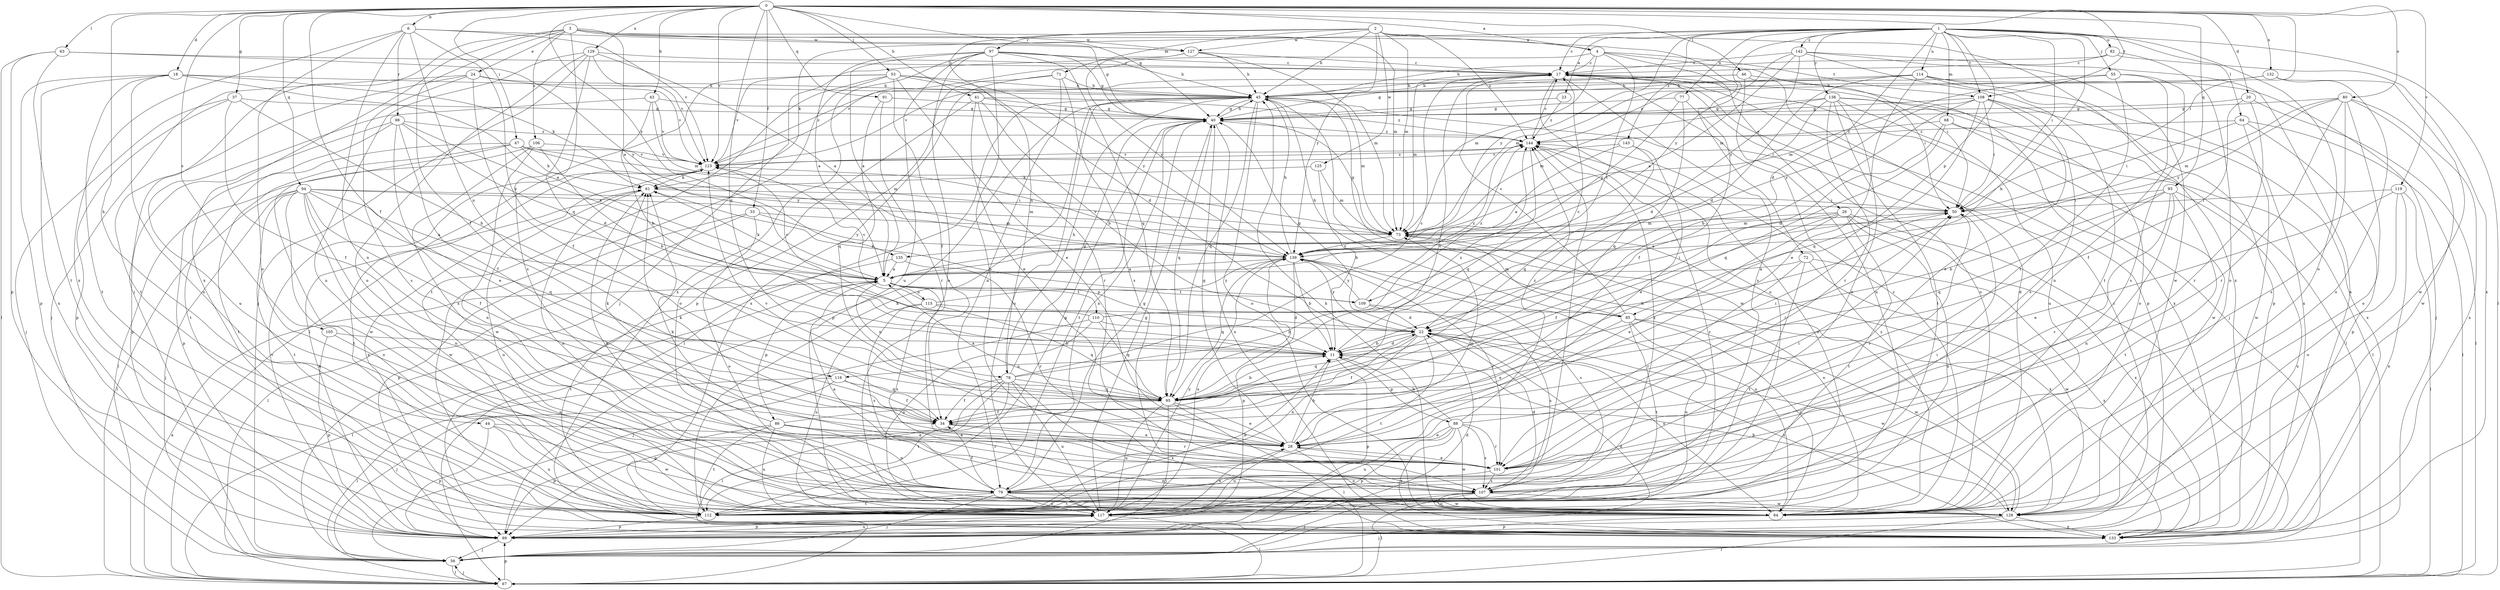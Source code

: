 strict digraph  {
0;
1;
2;
3;
4;
5;
6;
11;
17;
18;
20;
22;
23;
24;
26;
28;
33;
34;
37;
40;
41;
43;
44;
45;
46;
47;
50;
53;
55;
56;
61;
63;
64;
67;
68;
71;
72;
73;
77;
78;
79;
80;
82;
84;
85;
86;
88;
89;
91;
93;
94;
95;
97;
98;
101;
105;
106;
107;
108;
109;
110;
112;
114;
115;
116;
117;
119;
123;
125;
127;
128;
129;
132;
133;
135;
138;
139;
142;
143;
144;
0 -> 4  [label=a];
0 -> 6  [label=b];
0 -> 18  [label=d];
0 -> 20  [label=d];
0 -> 33  [label=f];
0 -> 34  [label=f];
0 -> 37  [label=g];
0 -> 40  [label=g];
0 -> 41  [label=h];
0 -> 43  [label=h];
0 -> 44  [label=h];
0 -> 46  [label=i];
0 -> 47  [label=i];
0 -> 50  [label=i];
0 -> 53  [label=j];
0 -> 63  [label=l];
0 -> 80  [label=o];
0 -> 91  [label=q];
0 -> 93  [label=q];
0 -> 94  [label=q];
0 -> 95  [label=q];
0 -> 105  [label=s];
0 -> 108  [label=t];
0 -> 119  [label=v];
0 -> 123  [label=v];
0 -> 129  [label=x];
0 -> 132  [label=x];
0 -> 135  [label=y];
1 -> 11  [label=b];
1 -> 17  [label=c];
1 -> 22  [label=d];
1 -> 23  [label=e];
1 -> 50  [label=i];
1 -> 55  [label=j];
1 -> 61  [label=k];
1 -> 64  [label=l];
1 -> 67  [label=l];
1 -> 68  [label=m];
1 -> 77  [label=n];
1 -> 82  [label=o];
1 -> 84  [label=o];
1 -> 85  [label=p];
1 -> 108  [label=t];
1 -> 114  [label=u];
1 -> 135  [label=y];
1 -> 138  [label=y];
1 -> 139  [label=y];
1 -> 142  [label=z];
1 -> 143  [label=z];
2 -> 45  [label=h];
2 -> 71  [label=m];
2 -> 72  [label=m];
2 -> 73  [label=m];
2 -> 78  [label=n];
2 -> 97  [label=r];
2 -> 125  [label=w];
2 -> 127  [label=w];
2 -> 133  [label=x];
2 -> 139  [label=y];
2 -> 144  [label=z];
3 -> 4  [label=a];
3 -> 5  [label=a];
3 -> 24  [label=e];
3 -> 34  [label=f];
3 -> 40  [label=g];
3 -> 56  [label=j];
3 -> 73  [label=m];
3 -> 95  [label=q];
3 -> 106  [label=s];
3 -> 127  [label=w];
3 -> 133  [label=x];
4 -> 17  [label=c];
4 -> 26  [label=e];
4 -> 50  [label=i];
4 -> 73  [label=m];
4 -> 108  [label=t];
4 -> 109  [label=t];
4 -> 123  [label=v];
5 -> 61  [label=k];
5 -> 67  [label=l];
5 -> 78  [label=n];
5 -> 85  [label=p];
5 -> 86  [label=p];
5 -> 107  [label=s];
5 -> 109  [label=t];
5 -> 110  [label=t];
5 -> 115  [label=u];
6 -> 11  [label=b];
6 -> 79  [label=n];
6 -> 84  [label=o];
6 -> 98  [label=r];
6 -> 116  [label=u];
6 -> 123  [label=v];
6 -> 127  [label=w];
6 -> 133  [label=x];
11 -> 17  [label=c];
11 -> 22  [label=d];
11 -> 88  [label=p];
11 -> 89  [label=p];
11 -> 116  [label=u];
17 -> 45  [label=h];
17 -> 50  [label=i];
17 -> 56  [label=j];
17 -> 73  [label=m];
17 -> 84  [label=o];
17 -> 89  [label=p];
17 -> 107  [label=s];
17 -> 117  [label=u];
18 -> 5  [label=a];
18 -> 45  [label=h];
18 -> 61  [label=k];
18 -> 89  [label=p];
18 -> 112  [label=t];
18 -> 117  [label=u];
18 -> 133  [label=x];
20 -> 34  [label=f];
20 -> 40  [label=g];
20 -> 67  [label=l];
20 -> 101  [label=r];
22 -> 11  [label=b];
22 -> 34  [label=f];
22 -> 40  [label=g];
22 -> 79  [label=n];
22 -> 84  [label=o];
22 -> 95  [label=q];
22 -> 112  [label=t];
22 -> 128  [label=w];
22 -> 133  [label=x];
22 -> 139  [label=y];
23 -> 40  [label=g];
23 -> 144  [label=z];
24 -> 34  [label=f];
24 -> 45  [label=h];
24 -> 56  [label=j];
24 -> 107  [label=s];
24 -> 112  [label=t];
24 -> 123  [label=v];
26 -> 5  [label=a];
26 -> 28  [label=e];
26 -> 34  [label=f];
26 -> 56  [label=j];
26 -> 73  [label=m];
26 -> 112  [label=t];
26 -> 117  [label=u];
26 -> 133  [label=x];
28 -> 11  [label=b];
28 -> 40  [label=g];
28 -> 61  [label=k];
28 -> 73  [label=m];
28 -> 84  [label=o];
28 -> 101  [label=r];
28 -> 117  [label=u];
28 -> 123  [label=v];
33 -> 67  [label=l];
33 -> 73  [label=m];
33 -> 84  [label=o];
33 -> 89  [label=p];
33 -> 139  [label=y];
34 -> 28  [label=e];
34 -> 101  [label=r];
37 -> 11  [label=b];
37 -> 34  [label=f];
37 -> 40  [label=g];
37 -> 56  [label=j];
37 -> 89  [label=p];
40 -> 45  [label=h];
40 -> 79  [label=n];
40 -> 95  [label=q];
40 -> 112  [label=t];
40 -> 133  [label=x];
40 -> 144  [label=z];
41 -> 11  [label=b];
41 -> 28  [label=e];
41 -> 40  [label=g];
41 -> 84  [label=o];
41 -> 101  [label=r];
41 -> 144  [label=z];
43 -> 11  [label=b];
43 -> 40  [label=g];
43 -> 73  [label=m];
43 -> 117  [label=u];
43 -> 123  [label=v];
44 -> 28  [label=e];
44 -> 89  [label=p];
44 -> 117  [label=u];
44 -> 128  [label=w];
45 -> 40  [label=g];
45 -> 50  [label=i];
45 -> 67  [label=l];
45 -> 73  [label=m];
45 -> 84  [label=o];
45 -> 89  [label=p];
45 -> 95  [label=q];
45 -> 117  [label=u];
45 -> 128  [label=w];
46 -> 40  [label=g];
46 -> 45  [label=h];
46 -> 117  [label=u];
46 -> 133  [label=x];
46 -> 84  [label=d];
47 -> 61  [label=k];
47 -> 73  [label=m];
47 -> 89  [label=p];
47 -> 112  [label=t];
47 -> 123  [label=v];
47 -> 128  [label=w];
47 -> 139  [label=y];
50 -> 73  [label=m];
50 -> 101  [label=r];
53 -> 22  [label=d];
53 -> 28  [label=e];
53 -> 34  [label=f];
53 -> 45  [label=h];
53 -> 67  [label=l];
53 -> 112  [label=t];
53 -> 123  [label=v];
53 -> 133  [label=x];
53 -> 139  [label=y];
55 -> 45  [label=h];
55 -> 73  [label=m];
55 -> 79  [label=n];
55 -> 101  [label=r];
55 -> 107  [label=s];
56 -> 22  [label=d];
56 -> 67  [label=l];
61 -> 50  [label=i];
61 -> 79  [label=n];
61 -> 117  [label=u];
63 -> 17  [label=c];
63 -> 67  [label=l];
63 -> 89  [label=p];
63 -> 112  [label=t];
63 -> 139  [label=y];
64 -> 50  [label=i];
64 -> 67  [label=l];
64 -> 89  [label=p];
64 -> 128  [label=w];
64 -> 144  [label=z];
67 -> 5  [label=a];
67 -> 56  [label=j];
67 -> 89  [label=p];
68 -> 22  [label=d];
68 -> 67  [label=l];
68 -> 95  [label=q];
68 -> 128  [label=w];
68 -> 144  [label=z];
71 -> 45  [label=h];
71 -> 79  [label=n];
71 -> 89  [label=p];
71 -> 107  [label=s];
71 -> 133  [label=x];
72 -> 5  [label=a];
72 -> 101  [label=r];
72 -> 112  [label=t];
72 -> 128  [label=w];
72 -> 133  [label=x];
73 -> 40  [label=g];
73 -> 84  [label=o];
73 -> 133  [label=x];
73 -> 139  [label=y];
77 -> 34  [label=f];
77 -> 40  [label=g];
77 -> 95  [label=q];
77 -> 139  [label=y];
78 -> 17  [label=c];
78 -> 34  [label=f];
78 -> 40  [label=g];
78 -> 45  [label=h];
78 -> 67  [label=l];
78 -> 89  [label=p];
78 -> 95  [label=q];
78 -> 112  [label=t];
78 -> 117  [label=u];
78 -> 133  [label=x];
78 -> 144  [label=z];
79 -> 5  [label=a];
79 -> 34  [label=f];
79 -> 40  [label=g];
79 -> 50  [label=i];
79 -> 56  [label=j];
79 -> 61  [label=k];
79 -> 84  [label=o];
79 -> 112  [label=t];
79 -> 117  [label=u];
79 -> 128  [label=w];
79 -> 144  [label=z];
80 -> 40  [label=g];
80 -> 73  [label=m];
80 -> 84  [label=o];
80 -> 101  [label=r];
80 -> 107  [label=s];
80 -> 128  [label=w];
80 -> 133  [label=x];
80 -> 139  [label=y];
82 -> 17  [label=c];
82 -> 45  [label=h];
82 -> 84  [label=o];
82 -> 133  [label=x];
84 -> 17  [label=c];
84 -> 45  [label=h];
84 -> 56  [label=j];
84 -> 144  [label=z];
85 -> 17  [label=c];
85 -> 28  [label=e];
85 -> 45  [label=h];
85 -> 73  [label=m];
85 -> 84  [label=o];
85 -> 112  [label=t];
85 -> 117  [label=u];
85 -> 128  [label=w];
86 -> 17  [label=c];
86 -> 28  [label=e];
86 -> 61  [label=k];
86 -> 79  [label=n];
86 -> 89  [label=p];
86 -> 101  [label=r];
86 -> 112  [label=t];
86 -> 117  [label=u];
88 -> 11  [label=b];
88 -> 28  [label=e];
88 -> 50  [label=i];
88 -> 89  [label=p];
88 -> 101  [label=r];
88 -> 107  [label=s];
88 -> 117  [label=u];
88 -> 128  [label=w];
88 -> 133  [label=x];
88 -> 144  [label=z];
89 -> 17  [label=c];
89 -> 22  [label=d];
89 -> 56  [label=j];
89 -> 61  [label=k];
89 -> 117  [label=u];
89 -> 123  [label=v];
91 -> 40  [label=g];
91 -> 95  [label=q];
91 -> 101  [label=r];
93 -> 11  [label=b];
93 -> 50  [label=i];
93 -> 79  [label=n];
93 -> 95  [label=q];
93 -> 101  [label=r];
93 -> 112  [label=t];
93 -> 133  [label=x];
94 -> 5  [label=a];
94 -> 34  [label=f];
94 -> 50  [label=i];
94 -> 56  [label=j];
94 -> 67  [label=l];
94 -> 73  [label=m];
94 -> 79  [label=n];
94 -> 84  [label=o];
94 -> 95  [label=q];
94 -> 112  [label=t];
94 -> 128  [label=w];
95 -> 5  [label=a];
95 -> 11  [label=b];
95 -> 28  [label=e];
95 -> 34  [label=f];
95 -> 50  [label=i];
95 -> 56  [label=j];
95 -> 67  [label=l];
95 -> 117  [label=u];
97 -> 5  [label=a];
97 -> 17  [label=c];
97 -> 40  [label=g];
97 -> 45  [label=h];
97 -> 56  [label=j];
97 -> 84  [label=o];
97 -> 95  [label=q];
97 -> 107  [label=s];
97 -> 117  [label=u];
97 -> 133  [label=x];
98 -> 5  [label=a];
98 -> 22  [label=d];
98 -> 28  [label=e];
98 -> 34  [label=f];
98 -> 89  [label=p];
98 -> 112  [label=t];
98 -> 144  [label=z];
101 -> 28  [label=e];
101 -> 50  [label=i];
101 -> 61  [label=k];
101 -> 79  [label=n];
101 -> 107  [label=s];
105 -> 11  [label=b];
105 -> 79  [label=n];
105 -> 89  [label=p];
106 -> 11  [label=b];
106 -> 67  [label=l];
106 -> 79  [label=n];
106 -> 123  [label=v];
106 -> 128  [label=w];
107 -> 22  [label=d];
107 -> 56  [label=j];
107 -> 67  [label=l];
107 -> 84  [label=o];
107 -> 112  [label=t];
107 -> 128  [label=w];
107 -> 144  [label=z];
108 -> 11  [label=b];
108 -> 28  [label=e];
108 -> 40  [label=g];
108 -> 50  [label=i];
108 -> 95  [label=q];
108 -> 107  [label=s];
108 -> 133  [label=x];
108 -> 139  [label=y];
109 -> 22  [label=d];
109 -> 61  [label=k];
109 -> 107  [label=s];
109 -> 139  [label=y];
109 -> 144  [label=z];
110 -> 11  [label=b];
110 -> 50  [label=i];
110 -> 56  [label=j];
110 -> 95  [label=q];
110 -> 117  [label=u];
110 -> 123  [label=v];
110 -> 144  [label=z];
112 -> 11  [label=b];
112 -> 40  [label=g];
112 -> 45  [label=h];
112 -> 89  [label=p];
112 -> 144  [label=z];
114 -> 22  [label=d];
114 -> 28  [label=e];
114 -> 45  [label=h];
114 -> 56  [label=j];
114 -> 89  [label=p];
114 -> 123  [label=v];
114 -> 133  [label=x];
115 -> 22  [label=d];
115 -> 95  [label=q];
115 -> 107  [label=s];
115 -> 117  [label=u];
115 -> 123  [label=v];
115 -> 139  [label=y];
116 -> 34  [label=f];
116 -> 56  [label=j];
116 -> 67  [label=l];
116 -> 95  [label=q];
117 -> 28  [label=e];
117 -> 40  [label=g];
117 -> 67  [label=l];
117 -> 89  [label=p];
117 -> 139  [label=y];
119 -> 28  [label=e];
119 -> 50  [label=i];
119 -> 67  [label=l];
119 -> 84  [label=o];
119 -> 133  [label=x];
123 -> 17  [label=c];
123 -> 61  [label=k];
123 -> 112  [label=t];
123 -> 133  [label=x];
123 -> 144  [label=z];
125 -> 11  [label=b];
125 -> 61  [label=k];
125 -> 73  [label=m];
127 -> 5  [label=a];
127 -> 17  [label=c];
127 -> 45  [label=h];
127 -> 73  [label=m];
127 -> 139  [label=y];
128 -> 11  [label=b];
128 -> 45  [label=h];
128 -> 67  [label=l];
128 -> 89  [label=p];
128 -> 133  [label=x];
129 -> 5  [label=a];
129 -> 17  [label=c];
129 -> 56  [label=j];
129 -> 84  [label=o];
129 -> 107  [label=s];
129 -> 117  [label=u];
129 -> 123  [label=v];
132 -> 45  [label=h];
132 -> 84  [label=o];
132 -> 128  [label=w];
132 -> 144  [label=z];
135 -> 5  [label=a];
135 -> 101  [label=r];
135 -> 112  [label=t];
138 -> 22  [label=d];
138 -> 40  [label=g];
138 -> 67  [label=l];
138 -> 73  [label=m];
138 -> 79  [label=n];
138 -> 84  [label=o];
138 -> 101  [label=r];
138 -> 112  [label=t];
138 -> 117  [label=u];
139 -> 5  [label=a];
139 -> 11  [label=b];
139 -> 45  [label=h];
139 -> 84  [label=o];
139 -> 89  [label=p];
139 -> 95  [label=q];
139 -> 101  [label=r];
139 -> 107  [label=s];
139 -> 117  [label=u];
139 -> 123  [label=v];
142 -> 5  [label=a];
142 -> 17  [label=c];
142 -> 73  [label=m];
142 -> 112  [label=t];
142 -> 128  [label=w];
142 -> 133  [label=x];
142 -> 139  [label=y];
143 -> 5  [label=a];
143 -> 28  [label=e];
143 -> 95  [label=q];
143 -> 123  [label=v];
144 -> 17  [label=c];
144 -> 95  [label=q];
144 -> 117  [label=u];
144 -> 123  [label=v];
}
